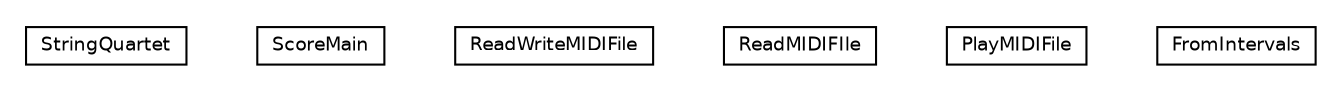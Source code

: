 #!/usr/local/bin/dot
#
# Class diagram 
# Generated by UMLGraph version R5_6-24-gf6e263 (http://www.umlgraph.org/)
#

digraph G {
	edge [fontname="Helvetica",fontsize=10,labelfontname="Helvetica",labelfontsize=10];
	node [fontname="Helvetica",fontsize=10,shape=plaintext];
	nodesep=0.25;
	ranksep=0.5;
	// com.rockhoppertech.music.examples.score.StringQuartet
	c1793 [label=<<table title="com.rockhoppertech.music.examples.score.StringQuartet" border="0" cellborder="1" cellspacing="0" cellpadding="2" port="p" href="./StringQuartet.html">
		<tr><td><table border="0" cellspacing="0" cellpadding="1">
<tr><td align="center" balign="center"> StringQuartet </td></tr>
		</table></td></tr>
		</table>>, URL="./StringQuartet.html", fontname="Helvetica", fontcolor="black", fontsize=9.0];
	// com.rockhoppertech.music.examples.score.ScoreMain
	c1794 [label=<<table title="com.rockhoppertech.music.examples.score.ScoreMain" border="0" cellborder="1" cellspacing="0" cellpadding="2" port="p" href="./ScoreMain.html">
		<tr><td><table border="0" cellspacing="0" cellpadding="1">
<tr><td align="center" balign="center"> ScoreMain </td></tr>
		</table></td></tr>
		</table>>, URL="./ScoreMain.html", fontname="Helvetica", fontcolor="black", fontsize=9.0];
	// com.rockhoppertech.music.examples.score.ReadWriteMIDIFile
	c1795 [label=<<table title="com.rockhoppertech.music.examples.score.ReadWriteMIDIFile" border="0" cellborder="1" cellspacing="0" cellpadding="2" port="p" href="./ReadWriteMIDIFile.html">
		<tr><td><table border="0" cellspacing="0" cellpadding="1">
<tr><td align="center" balign="center"> ReadWriteMIDIFile </td></tr>
		</table></td></tr>
		</table>>, URL="./ReadWriteMIDIFile.html", fontname="Helvetica", fontcolor="black", fontsize=9.0];
	// com.rockhoppertech.music.examples.score.ReadMIDIFIle
	c1796 [label=<<table title="com.rockhoppertech.music.examples.score.ReadMIDIFIle" border="0" cellborder="1" cellspacing="0" cellpadding="2" port="p" href="./ReadMIDIFIle.html">
		<tr><td><table border="0" cellspacing="0" cellpadding="1">
<tr><td align="center" balign="center"> ReadMIDIFIle </td></tr>
		</table></td></tr>
		</table>>, URL="./ReadMIDIFIle.html", fontname="Helvetica", fontcolor="black", fontsize=9.0];
	// com.rockhoppertech.music.examples.score.PlayMIDIFile
	c1797 [label=<<table title="com.rockhoppertech.music.examples.score.PlayMIDIFile" border="0" cellborder="1" cellspacing="0" cellpadding="2" port="p" href="./PlayMIDIFile.html">
		<tr><td><table border="0" cellspacing="0" cellpadding="1">
<tr><td align="center" balign="center"> PlayMIDIFile </td></tr>
		</table></td></tr>
		</table>>, URL="./PlayMIDIFile.html", fontname="Helvetica", fontcolor="black", fontsize=9.0];
	// com.rockhoppertech.music.examples.score.FromIntervals
	c1798 [label=<<table title="com.rockhoppertech.music.examples.score.FromIntervals" border="0" cellborder="1" cellspacing="0" cellpadding="2" port="p" href="./FromIntervals.html">
		<tr><td><table border="0" cellspacing="0" cellpadding="1">
<tr><td align="center" balign="center"> FromIntervals </td></tr>
		</table></td></tr>
		</table>>, URL="./FromIntervals.html", fontname="Helvetica", fontcolor="black", fontsize=9.0];
}

